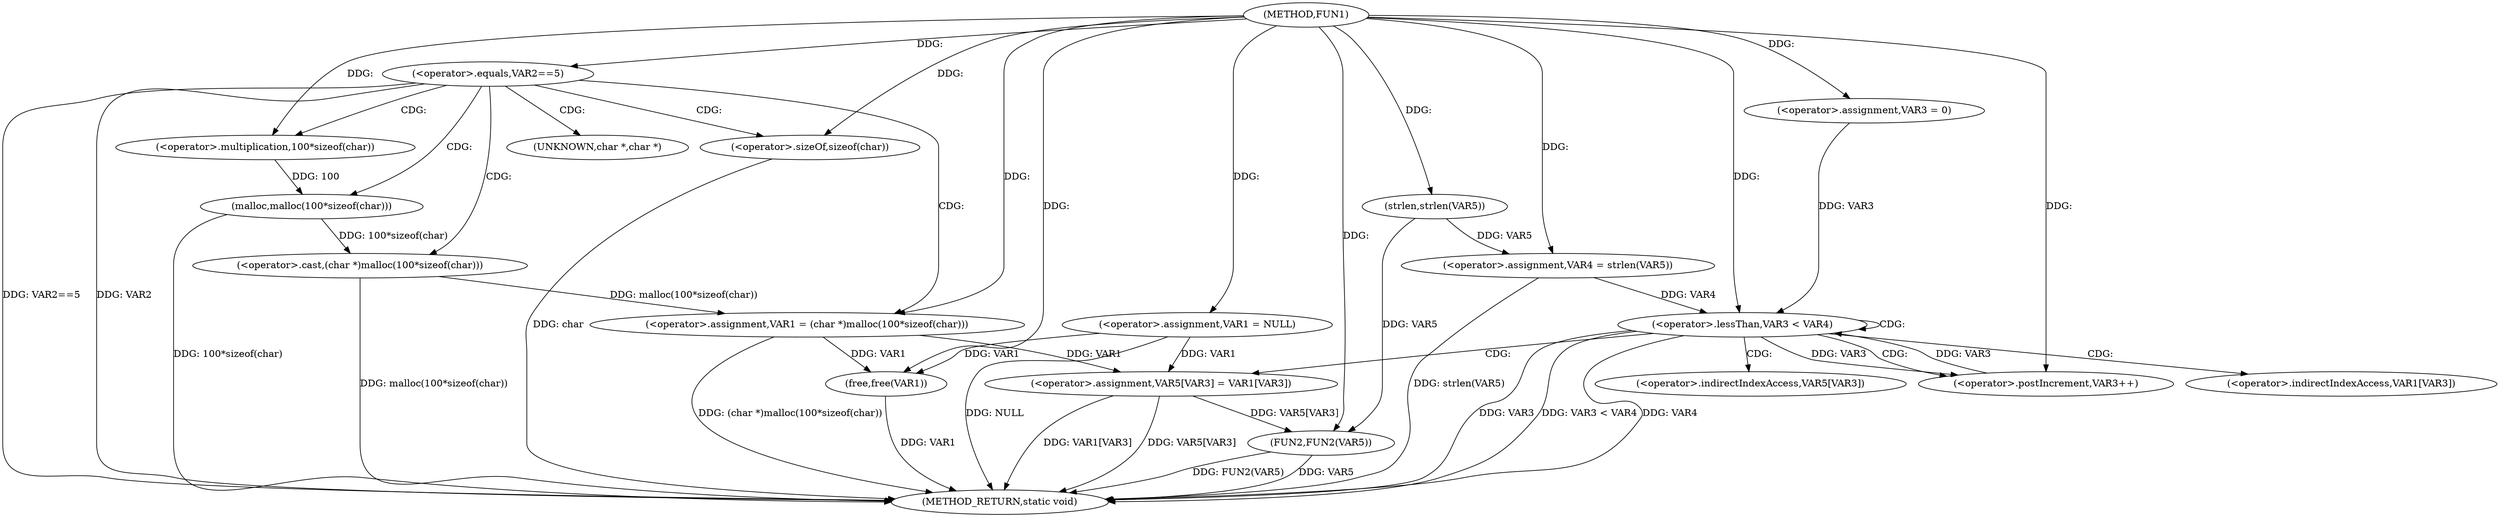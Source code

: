 digraph FUN1 {  
"1000100" [label = "(METHOD,FUN1)" ]
"1000149" [label = "(METHOD_RETURN,static void)" ]
"1000103" [label = "(<operator>.assignment,VAR1 = NULL)" ]
"1000107" [label = "(<operator>.equals,VAR2==5)" ]
"1000111" [label = "(<operator>.assignment,VAR1 = (char *)malloc(100*sizeof(char)))" ]
"1000113" [label = "(<operator>.cast,(char *)malloc(100*sizeof(char)))" ]
"1000115" [label = "(malloc,malloc(100*sizeof(char)))" ]
"1000116" [label = "(<operator>.multiplication,100*sizeof(char))" ]
"1000118" [label = "(<operator>.sizeOf,sizeof(char))" ]
"1000124" [label = "(<operator>.assignment,VAR4 = strlen(VAR5))" ]
"1000126" [label = "(strlen,strlen(VAR5))" ]
"1000129" [label = "(<operator>.assignment,VAR3 = 0)" ]
"1000132" [label = "(<operator>.lessThan,VAR3 < VAR4)" ]
"1000135" [label = "(<operator>.postIncrement,VAR3++)" ]
"1000138" [label = "(<operator>.assignment,VAR5[VAR3] = VAR1[VAR3])" ]
"1000145" [label = "(FUN2,FUN2(VAR5))" ]
"1000147" [label = "(free,free(VAR1))" ]
"1000114" [label = "(UNKNOWN,char *,char *)" ]
"1000139" [label = "(<operator>.indirectIndexAccess,VAR5[VAR3])" ]
"1000142" [label = "(<operator>.indirectIndexAccess,VAR1[VAR3])" ]
  "1000124" -> "1000149"  [ label = "DDG: strlen(VAR5)"] 
  "1000138" -> "1000149"  [ label = "DDG: VAR1[VAR3]"] 
  "1000107" -> "1000149"  [ label = "DDG: VAR2"] 
  "1000107" -> "1000149"  [ label = "DDG: VAR2==5"] 
  "1000103" -> "1000149"  [ label = "DDG: NULL"] 
  "1000113" -> "1000149"  [ label = "DDG: malloc(100*sizeof(char))"] 
  "1000147" -> "1000149"  [ label = "DDG: VAR1"] 
  "1000132" -> "1000149"  [ label = "DDG: VAR3"] 
  "1000145" -> "1000149"  [ label = "DDG: FUN2(VAR5)"] 
  "1000118" -> "1000149"  [ label = "DDG: char"] 
  "1000145" -> "1000149"  [ label = "DDG: VAR5"] 
  "1000132" -> "1000149"  [ label = "DDG: VAR3 < VAR4"] 
  "1000138" -> "1000149"  [ label = "DDG: VAR5[VAR3]"] 
  "1000132" -> "1000149"  [ label = "DDG: VAR4"] 
  "1000111" -> "1000149"  [ label = "DDG: (char *)malloc(100*sizeof(char))"] 
  "1000115" -> "1000149"  [ label = "DDG: 100*sizeof(char)"] 
  "1000100" -> "1000103"  [ label = "DDG: "] 
  "1000100" -> "1000107"  [ label = "DDG: "] 
  "1000113" -> "1000111"  [ label = "DDG: malloc(100*sizeof(char))"] 
  "1000100" -> "1000111"  [ label = "DDG: "] 
  "1000115" -> "1000113"  [ label = "DDG: 100*sizeof(char)"] 
  "1000116" -> "1000115"  [ label = "DDG: 100"] 
  "1000100" -> "1000116"  [ label = "DDG: "] 
  "1000100" -> "1000118"  [ label = "DDG: "] 
  "1000126" -> "1000124"  [ label = "DDG: VAR5"] 
  "1000100" -> "1000124"  [ label = "DDG: "] 
  "1000100" -> "1000126"  [ label = "DDG: "] 
  "1000100" -> "1000129"  [ label = "DDG: "] 
  "1000129" -> "1000132"  [ label = "DDG: VAR3"] 
  "1000135" -> "1000132"  [ label = "DDG: VAR3"] 
  "1000100" -> "1000132"  [ label = "DDG: "] 
  "1000124" -> "1000132"  [ label = "DDG: VAR4"] 
  "1000132" -> "1000135"  [ label = "DDG: VAR3"] 
  "1000100" -> "1000135"  [ label = "DDG: "] 
  "1000103" -> "1000138"  [ label = "DDG: VAR1"] 
  "1000111" -> "1000138"  [ label = "DDG: VAR1"] 
  "1000138" -> "1000145"  [ label = "DDG: VAR5[VAR3]"] 
  "1000126" -> "1000145"  [ label = "DDG: VAR5"] 
  "1000100" -> "1000145"  [ label = "DDG: "] 
  "1000103" -> "1000147"  [ label = "DDG: VAR1"] 
  "1000111" -> "1000147"  [ label = "DDG: VAR1"] 
  "1000100" -> "1000147"  [ label = "DDG: "] 
  "1000107" -> "1000116"  [ label = "CDG: "] 
  "1000107" -> "1000114"  [ label = "CDG: "] 
  "1000107" -> "1000115"  [ label = "CDG: "] 
  "1000107" -> "1000113"  [ label = "CDG: "] 
  "1000107" -> "1000118"  [ label = "CDG: "] 
  "1000107" -> "1000111"  [ label = "CDG: "] 
  "1000132" -> "1000132"  [ label = "CDG: "] 
  "1000132" -> "1000142"  [ label = "CDG: "] 
  "1000132" -> "1000139"  [ label = "CDG: "] 
  "1000132" -> "1000135"  [ label = "CDG: "] 
  "1000132" -> "1000138"  [ label = "CDG: "] 
}
